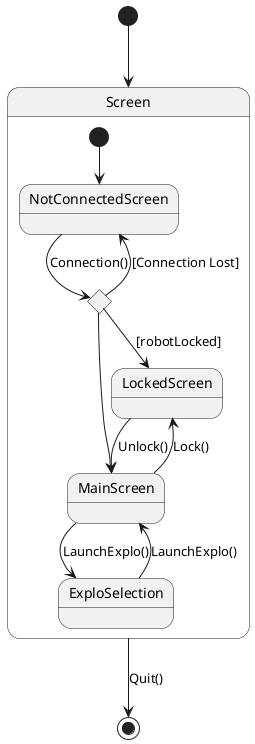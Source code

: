 @startuml
[*] --> Screen
state Screen {
    state "NotConnectedScreen" as NotConnectedScreen
    state "MainScreen" as MainScreen
    state "LockedScreen" as LockedScreen
    state "ExploSelection" as ExploSelection

    state c <<choice>>

    [*] --> NotConnectedScreen
    NotConnectedScreen -> c : Connection()

    c --> NotConnectedScreen : [Connection Lost]
    c --> MainScreen
    c --> LockedScreen : [robotLocked]
    LockedScreen --> MainScreen: Unlock()
    MainScreen --> LockedScreen: Lock()
    MainScreen --> ExploSelection : LaunchExplo()
    ExploSelection --> MainScreen : LaunchExplo()
}

Screen --> [*] : Quit()

@enduml